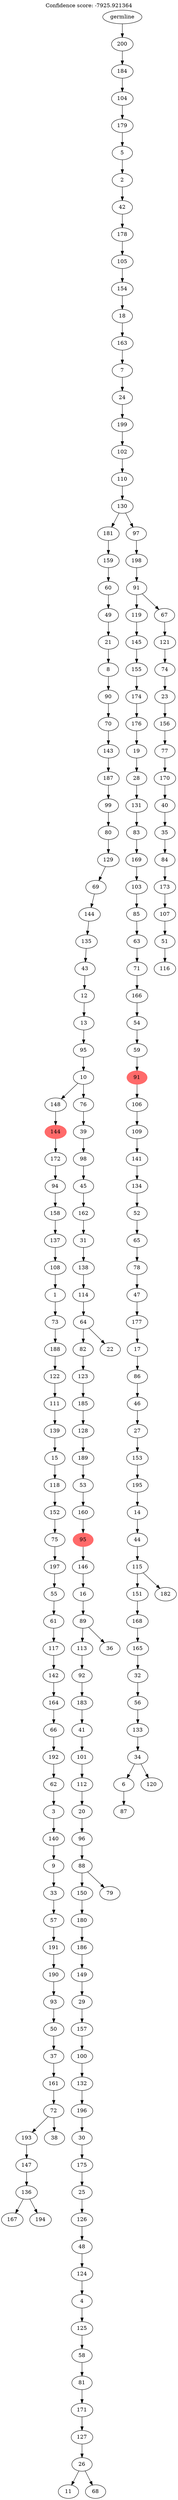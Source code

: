 digraph g {
	"201" -> "202";
	"202" [label="167"];
	"201" -> "203";
	"203" [label="194"];
	"200" -> "201";
	"201" [label="136"];
	"199" -> "200";
	"200" [label="147"];
	"197" -> "198";
	"198" [label="38"];
	"197" -> "199";
	"199" [label="193"];
	"196" -> "197";
	"197" [label="72"];
	"195" -> "196";
	"196" [label="161"];
	"194" -> "195";
	"195" [label="37"];
	"193" -> "194";
	"194" [label="50"];
	"192" -> "193";
	"193" [label="93"];
	"191" -> "192";
	"192" [label="190"];
	"190" -> "191";
	"191" [label="191"];
	"189" -> "190";
	"190" [label="57"];
	"188" -> "189";
	"189" [label="33"];
	"187" -> "188";
	"188" [label="9"];
	"186" -> "187";
	"187" [label="140"];
	"185" -> "186";
	"186" [label="3"];
	"184" -> "185";
	"185" [label="62"];
	"183" -> "184";
	"184" [label="192"];
	"182" -> "183";
	"183" [label="66"];
	"181" -> "182";
	"182" [label="164"];
	"180" -> "181";
	"181" [label="142"];
	"179" -> "180";
	"180" [label="117"];
	"178" -> "179";
	"179" [label="61"];
	"177" -> "178";
	"178" [label="55"];
	"176" -> "177";
	"177" [label="197"];
	"175" -> "176";
	"176" [label="75"];
	"174" -> "175";
	"175" [label="152"];
	"173" -> "174";
	"174" [label="118"];
	"172" -> "173";
	"173" [label="15"];
	"171" -> "172";
	"172" [label="139"];
	"170" -> "171";
	"171" [label="111"];
	"169" -> "170";
	"170" [label="122"];
	"168" -> "169";
	"169" [label="188"];
	"167" -> "168";
	"168" [label="73"];
	"166" -> "167";
	"167" [label="1"];
	"165" -> "166";
	"166" [label="108"];
	"164" -> "165";
	"165" [label="137"];
	"163" -> "164";
	"164" [label="158"];
	"162" -> "163";
	"163" [label="94"];
	"161" -> "162";
	"162" [label="172"];
	"160" -> "161";
	"161" [color=indianred1, style=filled, label="144"];
	"154" -> "155";
	"155" [label="11"];
	"154" -> "156";
	"156" [label="68"];
	"153" -> "154";
	"154" [label="26"];
	"152" -> "153";
	"153" [label="127"];
	"151" -> "152";
	"152" [label="171"];
	"150" -> "151";
	"151" [label="81"];
	"149" -> "150";
	"150" [label="58"];
	"148" -> "149";
	"149" [label="125"];
	"147" -> "148";
	"148" [label="4"];
	"146" -> "147";
	"147" [label="124"];
	"145" -> "146";
	"146" [label="48"];
	"144" -> "145";
	"145" [label="126"];
	"143" -> "144";
	"144" [label="25"];
	"142" -> "143";
	"143" [label="175"];
	"141" -> "142";
	"142" [label="30"];
	"140" -> "141";
	"141" [label="196"];
	"139" -> "140";
	"140" [label="132"];
	"138" -> "139";
	"139" [label="100"];
	"137" -> "138";
	"138" [label="157"];
	"136" -> "137";
	"137" [label="29"];
	"135" -> "136";
	"136" [label="149"];
	"134" -> "135";
	"135" [label="186"];
	"133" -> "134";
	"134" [label="180"];
	"132" -> "133";
	"133" [label="150"];
	"132" -> "157";
	"157" [label="79"];
	"131" -> "132";
	"132" [label="88"];
	"130" -> "131";
	"131" [label="96"];
	"129" -> "130";
	"130" [label="20"];
	"128" -> "129";
	"129" [label="112"];
	"127" -> "128";
	"128" [label="101"];
	"126" -> "127";
	"127" [label="41"];
	"125" -> "126";
	"126" [label="183"];
	"124" -> "125";
	"125" [label="92"];
	"123" -> "124";
	"124" [label="113"];
	"123" -> "158";
	"158" [label="36"];
	"122" -> "123";
	"123" [label="89"];
	"121" -> "122";
	"122" [label="16"];
	"120" -> "121";
	"121" [label="146"];
	"119" -> "120";
	"120" [color=indianred1, style=filled, label="95"];
	"118" -> "119";
	"119" [label="160"];
	"117" -> "118";
	"118" [label="53"];
	"116" -> "117";
	"117" [label="189"];
	"115" -> "116";
	"116" [label="128"];
	"114" -> "115";
	"115" [label="185"];
	"113" -> "114";
	"114" [label="123"];
	"112" -> "113";
	"113" [label="82"];
	"112" -> "159";
	"159" [label="22"];
	"111" -> "112";
	"112" [label="64"];
	"110" -> "111";
	"111" [label="114"];
	"109" -> "110";
	"110" [label="138"];
	"108" -> "109";
	"109" [label="31"];
	"107" -> "108";
	"108" [label="162"];
	"106" -> "107";
	"107" [label="45"];
	"105" -> "106";
	"106" [label="98"];
	"104" -> "105";
	"105" [label="39"];
	"103" -> "104";
	"104" [label="76"];
	"103" -> "160";
	"160" [label="148"];
	"102" -> "103";
	"103" [label="10"];
	"101" -> "102";
	"102" [label="95"];
	"100" -> "101";
	"101" [label="13"];
	"99" -> "100";
	"100" [label="12"];
	"98" -> "99";
	"99" [label="43"];
	"97" -> "98";
	"98" [label="135"];
	"96" -> "97";
	"97" [label="144"];
	"95" -> "96";
	"96" [label="69"];
	"94" -> "95";
	"95" [label="129"];
	"93" -> "94";
	"94" [label="80"];
	"92" -> "93";
	"93" [label="99"];
	"91" -> "92";
	"92" [label="187"];
	"90" -> "91";
	"91" [label="143"];
	"89" -> "90";
	"90" [label="70"];
	"88" -> "89";
	"89" [label="90"];
	"87" -> "88";
	"88" [label="8"];
	"86" -> "87";
	"87" [label="21"];
	"85" -> "86";
	"86" [label="49"];
	"84" -> "85";
	"85" [label="60"];
	"83" -> "84";
	"84" [label="159"];
	"80" -> "81";
	"81" [label="87"];
	"78" -> "79";
	"79" [label="120"];
	"78" -> "80";
	"80" [label="6"];
	"77" -> "78";
	"78" [label="34"];
	"76" -> "77";
	"77" [label="133"];
	"75" -> "76";
	"76" [label="56"];
	"74" -> "75";
	"75" [label="32"];
	"73" -> "74";
	"74" [label="165"];
	"72" -> "73";
	"73" [label="168"];
	"71" -> "72";
	"72" [label="151"];
	"71" -> "82";
	"82" [label="182"];
	"70" -> "71";
	"71" [label="115"];
	"69" -> "70";
	"70" [label="44"];
	"68" -> "69";
	"69" [label="14"];
	"67" -> "68";
	"68" [label="195"];
	"66" -> "67";
	"67" [label="153"];
	"65" -> "66";
	"66" [label="27"];
	"64" -> "65";
	"65" [label="46"];
	"63" -> "64";
	"64" [label="86"];
	"62" -> "63";
	"63" [label="17"];
	"61" -> "62";
	"62" [label="177"];
	"60" -> "61";
	"61" [label="47"];
	"59" -> "60";
	"60" [label="78"];
	"58" -> "59";
	"59" [label="65"];
	"57" -> "58";
	"58" [label="52"];
	"56" -> "57";
	"57" [label="134"];
	"55" -> "56";
	"56" [label="141"];
	"54" -> "55";
	"55" [label="109"];
	"53" -> "54";
	"54" [label="106"];
	"52" -> "53";
	"53" [color=indianred1, style=filled, label="91"];
	"51" -> "52";
	"52" [label="59"];
	"50" -> "51";
	"51" [label="54"];
	"49" -> "50";
	"50" [label="166"];
	"48" -> "49";
	"49" [label="71"];
	"47" -> "48";
	"48" [label="63"];
	"46" -> "47";
	"47" [label="85"];
	"45" -> "46";
	"46" [label="103"];
	"44" -> "45";
	"45" [label="169"];
	"43" -> "44";
	"44" [label="83"];
	"42" -> "43";
	"43" [label="131"];
	"41" -> "42";
	"42" [label="28"];
	"40" -> "41";
	"41" [label="19"];
	"39" -> "40";
	"40" [label="176"];
	"38" -> "39";
	"39" [label="174"];
	"37" -> "38";
	"38" [label="155"];
	"36" -> "37";
	"37" [label="145"];
	"34" -> "35";
	"35" [label="116"];
	"33" -> "34";
	"34" [label="51"];
	"32" -> "33";
	"33" [label="107"];
	"31" -> "32";
	"32" [label="173"];
	"30" -> "31";
	"31" [label="84"];
	"29" -> "30";
	"30" [label="35"];
	"28" -> "29";
	"29" [label="40"];
	"27" -> "28";
	"28" [label="170"];
	"26" -> "27";
	"27" [label="77"];
	"25" -> "26";
	"26" [label="156"];
	"24" -> "25";
	"25" [label="23"];
	"23" -> "24";
	"24" [label="74"];
	"22" -> "23";
	"23" [label="121"];
	"21" -> "22";
	"22" [label="67"];
	"21" -> "36";
	"36" [label="119"];
	"20" -> "21";
	"21" [label="91"];
	"19" -> "20";
	"20" [label="198"];
	"18" -> "19";
	"19" [label="97"];
	"18" -> "83";
	"83" [label="181"];
	"17" -> "18";
	"18" [label="130"];
	"16" -> "17";
	"17" [label="110"];
	"15" -> "16";
	"16" [label="102"];
	"14" -> "15";
	"15" [label="199"];
	"13" -> "14";
	"14" [label="24"];
	"12" -> "13";
	"13" [label="7"];
	"11" -> "12";
	"12" [label="163"];
	"10" -> "11";
	"11" [label="18"];
	"9" -> "10";
	"10" [label="154"];
	"8" -> "9";
	"9" [label="105"];
	"7" -> "8";
	"8" [label="178"];
	"6" -> "7";
	"7" [label="42"];
	"5" -> "6";
	"6" [label="2"];
	"4" -> "5";
	"5" [label="5"];
	"3" -> "4";
	"4" [label="179"];
	"2" -> "3";
	"3" [label="104"];
	"1" -> "2";
	"2" [label="184"];
	"0" -> "1";
	"1" [label="200"];
	"0" [label="germline"];
	labelloc="t";
	label="Confidence score: -7925.921364";
}
